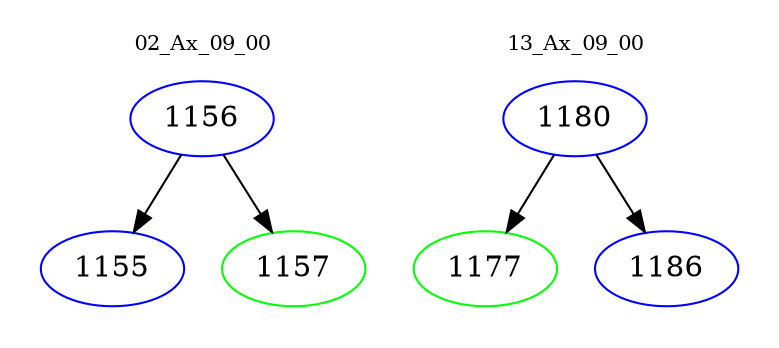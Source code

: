 digraph{
subgraph cluster_0 {
color = white
label = "02_Ax_09_00";
fontsize=10;
T0_1156 [label="1156", color="blue"]
T0_1156 -> T0_1155 [color="black"]
T0_1155 [label="1155", color="blue"]
T0_1156 -> T0_1157 [color="black"]
T0_1157 [label="1157", color="green"]
}
subgraph cluster_1 {
color = white
label = "13_Ax_09_00";
fontsize=10;
T1_1180 [label="1180", color="blue"]
T1_1180 -> T1_1177 [color="black"]
T1_1177 [label="1177", color="green"]
T1_1180 -> T1_1186 [color="black"]
T1_1186 [label="1186", color="blue"]
}
}
